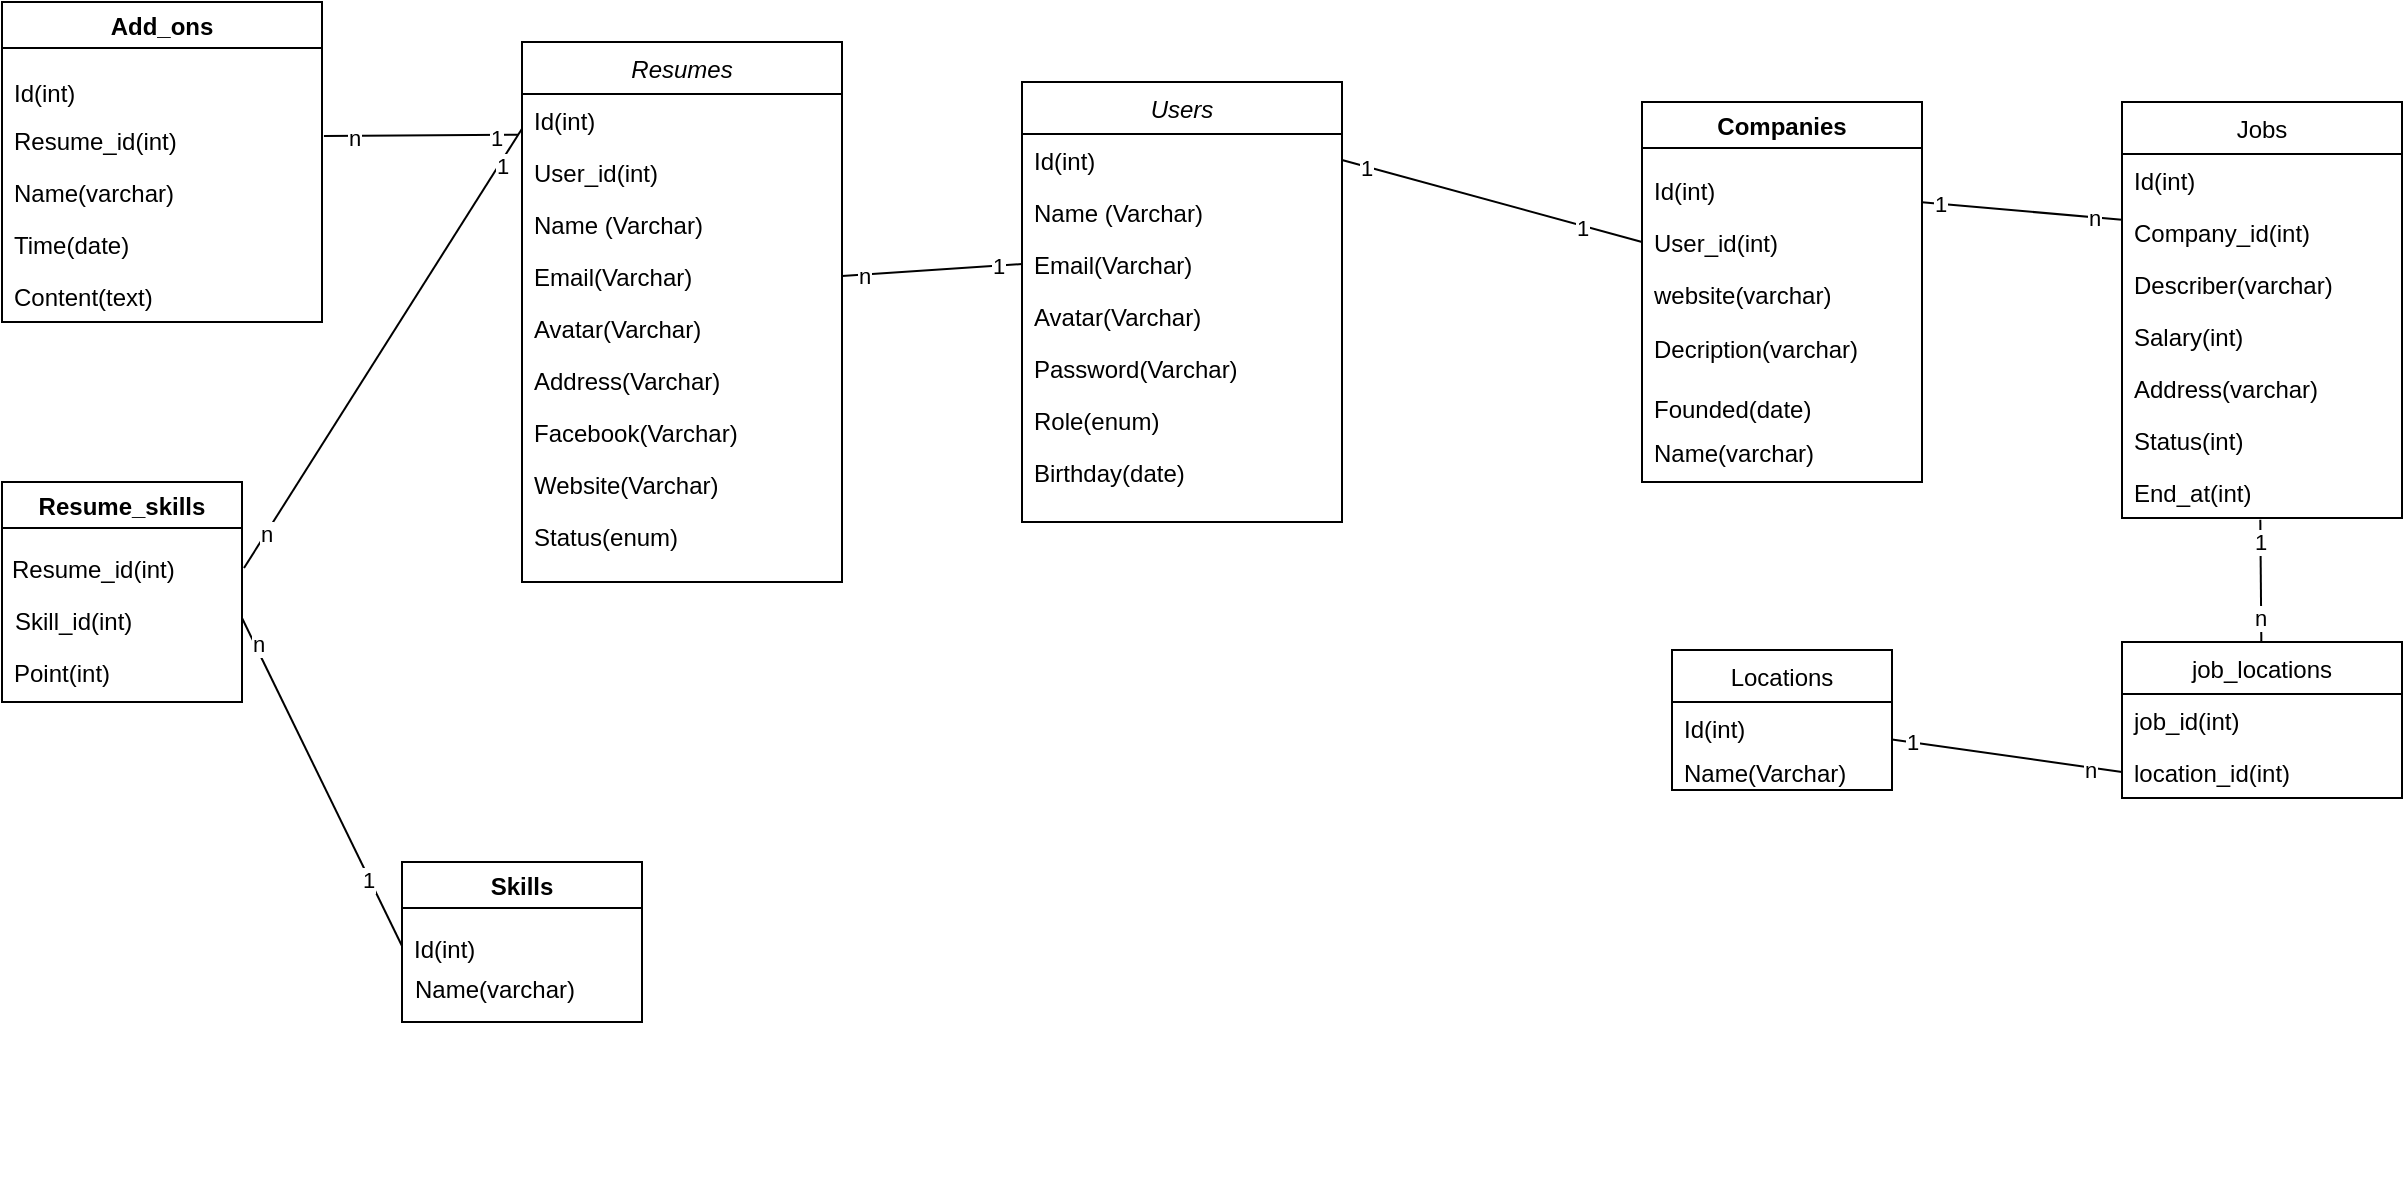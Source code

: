 <mxfile version="14.1.6" type="github">
  <diagram id="C5RBs43oDa-KdzZeNtuy" name="Page-1">
    <mxGraphModel dx="2177" dy="774" grid="1" gridSize="10" guides="1" tooltips="1" connect="1" arrows="1" fold="1" page="1" pageScale="1" pageWidth="827" pageHeight="1169" math="0" shadow="0">
      <root>
        <mxCell id="WIyWlLk6GJQsqaUBKTNV-0" />
        <mxCell id="WIyWlLk6GJQsqaUBKTNV-1" parent="WIyWlLk6GJQsqaUBKTNV-0" />
        <mxCell id="zkfFHV4jXpPFQw0GAbJ--0" value="Users" style="swimlane;fontStyle=2;align=center;verticalAlign=top;childLayout=stackLayout;horizontal=1;startSize=26;horizontalStack=0;resizeParent=1;resizeLast=0;collapsible=1;marginBottom=0;rounded=0;shadow=0;strokeWidth=1;" parent="WIyWlLk6GJQsqaUBKTNV-1" vertex="1">
          <mxGeometry x="60" y="90" width="160" height="220" as="geometry">
            <mxRectangle x="60" y="90" width="160" height="26" as="alternateBounds" />
          </mxGeometry>
        </mxCell>
        <mxCell id="h05c_IolbolMF5R1GUw5-21" value="Id(int)" style="text;align=left;verticalAlign=top;spacingLeft=4;spacingRight=4;overflow=hidden;rotatable=0;points=[[0,0.5],[1,0.5]];portConstraint=eastwest;" vertex="1" parent="zkfFHV4jXpPFQw0GAbJ--0">
          <mxGeometry y="26" width="160" height="26" as="geometry" />
        </mxCell>
        <mxCell id="zkfFHV4jXpPFQw0GAbJ--1" value="Name (Varchar)" style="text;align=left;verticalAlign=top;spacingLeft=4;spacingRight=4;overflow=hidden;rotatable=0;points=[[0,0.5],[1,0.5]];portConstraint=eastwest;" parent="zkfFHV4jXpPFQw0GAbJ--0" vertex="1">
          <mxGeometry y="52" width="160" height="26" as="geometry" />
        </mxCell>
        <mxCell id="zkfFHV4jXpPFQw0GAbJ--3" value="Email(Varchar)" style="text;align=left;verticalAlign=top;spacingLeft=4;spacingRight=4;overflow=hidden;rotatable=0;points=[[0,0.5],[1,0.5]];portConstraint=eastwest;rounded=0;shadow=0;html=0;" parent="zkfFHV4jXpPFQw0GAbJ--0" vertex="1">
          <mxGeometry y="78" width="160" height="26" as="geometry" />
        </mxCell>
        <mxCell id="zkfFHV4jXpPFQw0GAbJ--2" value="Avatar(Varchar)" style="text;align=left;verticalAlign=top;spacingLeft=4;spacingRight=4;overflow=hidden;rotatable=0;points=[[0,0.5],[1,0.5]];portConstraint=eastwest;rounded=0;shadow=0;html=0;" parent="zkfFHV4jXpPFQw0GAbJ--0" vertex="1">
          <mxGeometry y="104" width="160" height="26" as="geometry" />
        </mxCell>
        <mxCell id="zkfFHV4jXpPFQw0GAbJ--5" value="Password(Varchar)" style="text;align=left;verticalAlign=top;spacingLeft=4;spacingRight=4;overflow=hidden;rotatable=0;points=[[0,0.5],[1,0.5]];portConstraint=eastwest;" parent="zkfFHV4jXpPFQw0GAbJ--0" vertex="1">
          <mxGeometry y="130" width="160" height="26" as="geometry" />
        </mxCell>
        <mxCell id="h05c_IolbolMF5R1GUw5-18" value="Role(enum)" style="text;align=left;verticalAlign=top;spacingLeft=4;spacingRight=4;overflow=hidden;rotatable=0;points=[[0,0.5],[1,0.5]];portConstraint=eastwest;" vertex="1" parent="zkfFHV4jXpPFQw0GAbJ--0">
          <mxGeometry y="156" width="160" height="26" as="geometry" />
        </mxCell>
        <mxCell id="h05c_IolbolMF5R1GUw5-40" value="Birthday(date)" style="text;align=left;verticalAlign=top;spacingLeft=4;spacingRight=4;overflow=hidden;rotatable=0;points=[[0,0.5],[1,0.5]];portConstraint=eastwest;" vertex="1" parent="zkfFHV4jXpPFQw0GAbJ--0">
          <mxGeometry y="182" width="160" height="26" as="geometry" />
        </mxCell>
        <mxCell id="h05c_IolbolMF5R1GUw5-0" value="Untitled Layer" parent="WIyWlLk6GJQsqaUBKTNV-0" />
        <mxCell id="h05c_IolbolMF5R1GUw5-35" value="" style="edgeStyle=none;rounded=0;orthogonalLoop=1;jettySize=auto;html=1;endArrow=none;endFill=0;exitX=-0.012;exitY=0.782;exitDx=0;exitDy=0;exitPerimeter=0;entryX=1.006;entryY=0.423;entryDx=0;entryDy=0;entryPerimeter=0;align=left;" edge="1" parent="h05c_IolbolMF5R1GUw5-0" source="h05c_IolbolMF5R1GUw5-22" target="h05c_IolbolMF5R1GUw5-31">
          <mxGeometry relative="1" as="geometry">
            <mxPoint x="-200" y="242" as="sourcePoint" />
          </mxGeometry>
        </mxCell>
        <mxCell id="h05c_IolbolMF5R1GUw5-36" value="n" style="edgeLabel;html=1;align=center;verticalAlign=middle;resizable=0;points=[];" vertex="1" connectable="0" parent="h05c_IolbolMF5R1GUw5-35">
          <mxGeometry x="0.693" y="1" relative="1" as="geometry">
            <mxPoint as="offset" />
          </mxGeometry>
        </mxCell>
        <mxCell id="h05c_IolbolMF5R1GUw5-37" value="1" style="edgeLabel;html=1;align=center;verticalAlign=middle;resizable=0;points=[];" vertex="1" connectable="0" parent="h05c_IolbolMF5R1GUw5-35">
          <mxGeometry x="-0.761" y="1" relative="1" as="geometry">
            <mxPoint as="offset" />
          </mxGeometry>
        </mxCell>
        <mxCell id="h05c_IolbolMF5R1GUw5-9" value="Resumes" style="swimlane;fontStyle=2;align=center;verticalAlign=top;childLayout=stackLayout;horizontal=1;startSize=26;horizontalStack=0;resizeParent=1;resizeLast=0;collapsible=1;marginBottom=0;rounded=0;shadow=0;strokeWidth=1;" vertex="1" parent="h05c_IolbolMF5R1GUw5-0">
          <mxGeometry x="-190" y="70" width="160" height="270" as="geometry">
            <mxRectangle x="60" y="90" width="160" height="26" as="alternateBounds" />
          </mxGeometry>
        </mxCell>
        <mxCell id="h05c_IolbolMF5R1GUw5-22" value="Id(int)" style="text;align=left;verticalAlign=top;spacingLeft=4;spacingRight=4;overflow=hidden;rotatable=0;points=[[0,0.5],[1,0.5]];portConstraint=eastwest;" vertex="1" parent="h05c_IolbolMF5R1GUw5-9">
          <mxGeometry y="26" width="160" height="26" as="geometry" />
        </mxCell>
        <mxCell id="h05c_IolbolMF5R1GUw5-13" value="User_id(int)" style="text;align=left;verticalAlign=top;spacingLeft=4;spacingRight=4;overflow=hidden;rotatable=0;points=[[0,0.5],[1,0.5]];portConstraint=eastwest;" vertex="1" parent="h05c_IolbolMF5R1GUw5-9">
          <mxGeometry y="52" width="160" height="26" as="geometry" />
        </mxCell>
        <mxCell id="h05c_IolbolMF5R1GUw5-10" value="Name (Varchar)" style="text;align=left;verticalAlign=top;spacingLeft=4;spacingRight=4;overflow=hidden;rotatable=0;points=[[0,0.5],[1,0.5]];portConstraint=eastwest;" vertex="1" parent="h05c_IolbolMF5R1GUw5-9">
          <mxGeometry y="78" width="160" height="26" as="geometry" />
        </mxCell>
        <mxCell id="h05c_IolbolMF5R1GUw5-11" value="Email(Varchar)" style="text;align=left;verticalAlign=top;spacingLeft=4;spacingRight=4;overflow=hidden;rotatable=0;points=[[0,0.5],[1,0.5]];portConstraint=eastwest;rounded=0;shadow=0;html=0;" vertex="1" parent="h05c_IolbolMF5R1GUw5-9">
          <mxGeometry y="104" width="160" height="26" as="geometry" />
        </mxCell>
        <mxCell id="h05c_IolbolMF5R1GUw5-12" value="Avatar(Varchar)" style="text;align=left;verticalAlign=top;spacingLeft=4;spacingRight=4;overflow=hidden;rotatable=0;points=[[0,0.5],[1,0.5]];portConstraint=eastwest;rounded=0;shadow=0;html=0;" vertex="1" parent="h05c_IolbolMF5R1GUw5-9">
          <mxGeometry y="130" width="160" height="26" as="geometry" />
        </mxCell>
        <mxCell id="h05c_IolbolMF5R1GUw5-23" value="Address(Varchar)" style="text;align=left;verticalAlign=top;spacingLeft=4;spacingRight=4;overflow=hidden;rotatable=0;points=[[0,0.5],[1,0.5]];portConstraint=eastwest;rounded=0;shadow=0;html=0;" vertex="1" parent="h05c_IolbolMF5R1GUw5-9">
          <mxGeometry y="156" width="160" height="26" as="geometry" />
        </mxCell>
        <mxCell id="h05c_IolbolMF5R1GUw5-24" value="Facebook(Varchar)" style="text;align=left;verticalAlign=top;spacingLeft=4;spacingRight=4;overflow=hidden;rotatable=0;points=[[0,0.5],[1,0.5]];portConstraint=eastwest;rounded=0;shadow=0;html=0;" vertex="1" parent="h05c_IolbolMF5R1GUw5-9">
          <mxGeometry y="182" width="160" height="26" as="geometry" />
        </mxCell>
        <mxCell id="h05c_IolbolMF5R1GUw5-25" value="Website(Varchar)" style="text;align=left;verticalAlign=top;spacingLeft=4;spacingRight=4;overflow=hidden;rotatable=0;points=[[0,0.5],[1,0.5]];portConstraint=eastwest;rounded=0;shadow=0;html=0;" vertex="1" parent="h05c_IolbolMF5R1GUw5-9">
          <mxGeometry y="208" width="160" height="26" as="geometry" />
        </mxCell>
        <mxCell id="h05c_IolbolMF5R1GUw5-26" value="Status(enum)" style="text;align=left;verticalAlign=top;spacingLeft=4;spacingRight=4;overflow=hidden;rotatable=0;points=[[0,0.5],[1,0.5]];portConstraint=eastwest;rounded=0;shadow=0;html=0;" vertex="1" parent="h05c_IolbolMF5R1GUw5-9">
          <mxGeometry y="234" width="160" height="26" as="geometry" />
        </mxCell>
        <mxCell id="h05c_IolbolMF5R1GUw5-14" style="rounded=0;orthogonalLoop=1;jettySize=auto;html=1;exitX=1;exitY=0.5;exitDx=0;exitDy=0;entryX=0;entryY=0.5;entryDx=0;entryDy=0;endArrow=none;endFill=0;" edge="1" parent="h05c_IolbolMF5R1GUw5-0" source="h05c_IolbolMF5R1GUw5-11" target="zkfFHV4jXpPFQw0GAbJ--3">
          <mxGeometry relative="1" as="geometry" />
        </mxCell>
        <mxCell id="h05c_IolbolMF5R1GUw5-38" value="n" style="edgeLabel;html=1;align=center;verticalAlign=middle;resizable=0;points=[];" vertex="1" connectable="0" parent="h05c_IolbolMF5R1GUw5-14">
          <mxGeometry x="-0.756" relative="1" as="geometry">
            <mxPoint as="offset" />
          </mxGeometry>
        </mxCell>
        <mxCell id="h05c_IolbolMF5R1GUw5-39" value="1" style="edgeLabel;html=1;align=center;verticalAlign=middle;resizable=0;points=[];" vertex="1" connectable="0" parent="h05c_IolbolMF5R1GUw5-14">
          <mxGeometry x="0.726" relative="1" as="geometry">
            <mxPoint as="offset" />
          </mxGeometry>
        </mxCell>
        <mxCell id="h05c_IolbolMF5R1GUw5-28" value="Add_ons" style="swimlane;" vertex="1" parent="h05c_IolbolMF5R1GUw5-0">
          <mxGeometry x="-450" y="50" width="160" height="160" as="geometry" />
        </mxCell>
        <mxCell id="h05c_IolbolMF5R1GUw5-30" value="Id(int)" style="text;align=left;verticalAlign=top;spacingLeft=4;spacingRight=4;overflow=hidden;rotatable=0;points=[[0,0.5],[1,0.5]];portConstraint=eastwest;rounded=0;shadow=0;html=0;" vertex="1" parent="h05c_IolbolMF5R1GUw5-28">
          <mxGeometry y="32" width="160" height="26" as="geometry" />
        </mxCell>
        <mxCell id="h05c_IolbolMF5R1GUw5-31" value="Resume_id(int)" style="text;align=left;verticalAlign=top;spacingLeft=4;spacingRight=4;overflow=hidden;rotatable=0;points=[[0,0.5],[1,0.5]];portConstraint=eastwest;rounded=0;shadow=0;html=0;" vertex="1" parent="h05c_IolbolMF5R1GUw5-28">
          <mxGeometry y="56" width="160" height="26" as="geometry" />
        </mxCell>
        <mxCell id="h05c_IolbolMF5R1GUw5-32" value="Name(varchar)" style="text;align=left;verticalAlign=top;spacingLeft=4;spacingRight=4;overflow=hidden;rotatable=0;points=[[0,0.5],[1,0.5]];portConstraint=eastwest;rounded=0;shadow=0;html=0;" vertex="1" parent="h05c_IolbolMF5R1GUw5-28">
          <mxGeometry y="82" width="160" height="26" as="geometry" />
        </mxCell>
        <mxCell id="h05c_IolbolMF5R1GUw5-33" value="Time(date)" style="text;align=left;verticalAlign=top;spacingLeft=4;spacingRight=4;overflow=hidden;rotatable=0;points=[[0,0.5],[1,0.5]];portConstraint=eastwest;rounded=0;shadow=0;html=0;" vertex="1" parent="h05c_IolbolMF5R1GUw5-28">
          <mxGeometry y="108" width="160" height="26" as="geometry" />
        </mxCell>
        <mxCell id="h05c_IolbolMF5R1GUw5-34" value="Content(text)" style="text;align=left;verticalAlign=top;spacingLeft=4;spacingRight=4;overflow=hidden;rotatable=0;points=[[0,0.5],[1,0.5]];portConstraint=eastwest;rounded=0;shadow=0;html=0;" vertex="1" parent="h05c_IolbolMF5R1GUw5-28">
          <mxGeometry y="134" width="160" height="26" as="geometry" />
        </mxCell>
        <mxCell id="h05c_IolbolMF5R1GUw5-42" value="Skills" style="swimlane;" vertex="1" parent="h05c_IolbolMF5R1GUw5-0">
          <mxGeometry x="-250" y="480" width="120" height="80" as="geometry" />
        </mxCell>
        <mxCell id="h05c_IolbolMF5R1GUw5-50" value="Id(int)" style="text;align=left;verticalAlign=top;spacingLeft=4;spacingRight=4;overflow=hidden;rotatable=0;points=[[0,0.5],[1,0.5]];portConstraint=eastwest;rounded=0;shadow=0;html=0;" vertex="1" parent="h05c_IolbolMF5R1GUw5-42">
          <mxGeometry y="30" width="119.5" height="24" as="geometry" />
        </mxCell>
        <mxCell id="h05c_IolbolMF5R1GUw5-52" value="Name(varchar)" style="text;align=left;verticalAlign=top;spacingLeft=4;spacingRight=4;overflow=hidden;rotatable=0;points=[[0,0.5],[1,0.5]];portConstraint=eastwest;rounded=0;shadow=0;html=0;" vertex="1" parent="h05c_IolbolMF5R1GUw5-42">
          <mxGeometry x="0.5" y="50" width="119.5" height="24" as="geometry" />
        </mxCell>
        <mxCell id="h05c_IolbolMF5R1GUw5-43" value="Resume_skills" style="swimlane;" vertex="1" parent="h05c_IolbolMF5R1GUw5-0">
          <mxGeometry x="-450" y="290" width="120" height="110" as="geometry" />
        </mxCell>
        <mxCell id="h05c_IolbolMF5R1GUw5-44" value="Resume_id(int)" style="text;align=left;verticalAlign=top;spacingLeft=4;spacingRight=4;overflow=hidden;rotatable=0;points=[[0,0.5],[1,0.5]];portConstraint=eastwest;rounded=0;shadow=0;html=0;" vertex="1" parent="h05c_IolbolMF5R1GUw5-43">
          <mxGeometry x="-1" y="30" width="122" height="26" as="geometry" />
        </mxCell>
        <mxCell id="h05c_IolbolMF5R1GUw5-45" value="Skill_id(int)" style="text;align=left;verticalAlign=top;spacingLeft=4;spacingRight=4;overflow=hidden;rotatable=0;points=[[0,0.5],[1,0.5]];portConstraint=eastwest;rounded=0;shadow=0;html=0;" vertex="1" parent="h05c_IolbolMF5R1GUw5-43">
          <mxGeometry x="0.5" y="56" width="119.5" height="24" as="geometry" />
        </mxCell>
        <mxCell id="h05c_IolbolMF5R1GUw5-46" value="Point(int)" style="text;align=left;verticalAlign=top;spacingLeft=4;spacingRight=4;overflow=hidden;rotatable=0;points=[[0,0.5],[1,0.5]];portConstraint=eastwest;rounded=0;shadow=0;html=0;" vertex="1" parent="h05c_IolbolMF5R1GUw5-43">
          <mxGeometry y="82" width="122" height="26" as="geometry" />
        </mxCell>
        <mxCell id="h05c_IolbolMF5R1GUw5-47" style="edgeStyle=none;rounded=0;orthogonalLoop=1;jettySize=auto;html=1;endArrow=none;endFill=0;entryX=1;entryY=0.5;entryDx=0;entryDy=0;exitX=0;exitY=0.667;exitDx=0;exitDy=0;exitPerimeter=0;" edge="1" parent="h05c_IolbolMF5R1GUw5-0" source="h05c_IolbolMF5R1GUw5-22" target="h05c_IolbolMF5R1GUw5-44">
          <mxGeometry relative="1" as="geometry" />
        </mxCell>
        <mxCell id="h05c_IolbolMF5R1GUw5-48" value="1" style="edgeLabel;html=1;align=center;verticalAlign=middle;resizable=0;points=[];" vertex="1" connectable="0" parent="h05c_IolbolMF5R1GUw5-47">
          <mxGeometry x="-0.834" y="1" relative="1" as="geometry">
            <mxPoint as="offset" />
          </mxGeometry>
        </mxCell>
        <mxCell id="h05c_IolbolMF5R1GUw5-49" value="n" style="edgeLabel;html=1;align=center;verticalAlign=middle;resizable=0;points=[];" vertex="1" connectable="0" parent="h05c_IolbolMF5R1GUw5-47">
          <mxGeometry x="0.839" relative="1" as="geometry">
            <mxPoint as="offset" />
          </mxGeometry>
        </mxCell>
        <mxCell id="h05c_IolbolMF5R1GUw5-51" style="edgeStyle=none;rounded=0;orthogonalLoop=1;jettySize=auto;html=1;endArrow=none;endFill=0;entryX=1;entryY=0.5;entryDx=0;entryDy=0;exitX=0;exitY=0.5;exitDx=0;exitDy=0;" edge="1" parent="h05c_IolbolMF5R1GUw5-0" source="h05c_IolbolMF5R1GUw5-50" target="h05c_IolbolMF5R1GUw5-45">
          <mxGeometry relative="1" as="geometry" />
        </mxCell>
        <mxCell id="h05c_IolbolMF5R1GUw5-53" value="n" style="edgeLabel;html=1;align=center;verticalAlign=middle;resizable=0;points=[];" vertex="1" connectable="0" parent="h05c_IolbolMF5R1GUw5-51">
          <mxGeometry x="0.835" y="-1" relative="1" as="geometry">
            <mxPoint as="offset" />
          </mxGeometry>
        </mxCell>
        <mxCell id="h05c_IolbolMF5R1GUw5-54" value="1" style="edgeLabel;html=1;align=center;verticalAlign=middle;resizable=0;points=[];" vertex="1" connectable="0" parent="h05c_IolbolMF5R1GUw5-51">
          <mxGeometry x="-0.587" y="1" relative="1" as="geometry">
            <mxPoint as="offset" />
          </mxGeometry>
        </mxCell>
        <mxCell id="h05c_IolbolMF5R1GUw5-64" value="Companies" style="swimlane;" vertex="1" parent="h05c_IolbolMF5R1GUw5-0">
          <mxGeometry x="370" y="100" width="140" height="190" as="geometry" />
        </mxCell>
        <mxCell id="h05c_IolbolMF5R1GUw5-57" value="Id(int)" style="text;strokeColor=none;fillColor=none;align=left;verticalAlign=top;spacingLeft=4;spacingRight=4;overflow=hidden;rotatable=0;points=[[0,0.5],[1,0.5]];portConstraint=eastwest;" vertex="1" parent="h05c_IolbolMF5R1GUw5-64">
          <mxGeometry y="31" width="140" height="26" as="geometry" />
        </mxCell>
        <mxCell id="h05c_IolbolMF5R1GUw5-58" value="User_id(int)" style="text;strokeColor=none;fillColor=none;align=left;verticalAlign=top;spacingLeft=4;spacingRight=4;overflow=hidden;rotatable=0;points=[[0,0.5],[1,0.5]];portConstraint=eastwest;" vertex="1" parent="h05c_IolbolMF5R1GUw5-64">
          <mxGeometry y="57" width="140" height="26" as="geometry" />
        </mxCell>
        <mxCell id="h05c_IolbolMF5R1GUw5-59" value="website(varchar)" style="text;strokeColor=none;fillColor=none;align=left;verticalAlign=top;spacingLeft=4;spacingRight=4;overflow=hidden;rotatable=0;points=[[0,0.5],[1,0.5]];portConstraint=eastwest;" vertex="1" parent="h05c_IolbolMF5R1GUw5-64">
          <mxGeometry y="83" width="140" height="22" as="geometry" />
        </mxCell>
        <mxCell id="h05c_IolbolMF5R1GUw5-80" value="Decription(varchar)" style="text;strokeColor=none;fillColor=none;align=left;verticalAlign=top;spacingLeft=4;spacingRight=4;overflow=hidden;rotatable=0;points=[[0,0.5],[1,0.5]];portConstraint=eastwest;" vertex="1" parent="h05c_IolbolMF5R1GUw5-64">
          <mxGeometry y="110" width="140" height="22" as="geometry" />
        </mxCell>
        <mxCell id="h05c_IolbolMF5R1GUw5-81" value="Founded(date)" style="text;strokeColor=none;fillColor=none;align=left;verticalAlign=top;spacingLeft=4;spacingRight=4;overflow=hidden;rotatable=0;points=[[0,0.5],[1,0.5]];portConstraint=eastwest;" vertex="1" parent="h05c_IolbolMF5R1GUw5-64">
          <mxGeometry y="140" width="140" height="22" as="geometry" />
        </mxCell>
        <mxCell id="h05c_IolbolMF5R1GUw5-82" value="Name(varchar)" style="text;strokeColor=none;fillColor=none;align=left;verticalAlign=top;spacingLeft=4;spacingRight=4;overflow=hidden;rotatable=0;points=[[0,0.5],[1,0.5]];portConstraint=eastwest;" vertex="1" parent="h05c_IolbolMF5R1GUw5-64">
          <mxGeometry y="162" width="140" height="22" as="geometry" />
        </mxCell>
        <mxCell id="h05c_IolbolMF5R1GUw5-67" style="edgeStyle=none;rounded=0;orthogonalLoop=1;jettySize=auto;html=1;entryX=1;entryY=0.5;entryDx=0;entryDy=0;endArrow=none;endFill=0;" edge="1" parent="h05c_IolbolMF5R1GUw5-0">
          <mxGeometry relative="1" as="geometry">
            <mxPoint x="-120" y="640" as="sourcePoint" />
            <mxPoint x="-120" y="640" as="targetPoint" />
          </mxGeometry>
        </mxCell>
        <mxCell id="h05c_IolbolMF5R1GUw5-70" value="Locations" style="swimlane;fontStyle=0;childLayout=stackLayout;horizontal=1;startSize=26;fillColor=none;horizontalStack=0;resizeParent=1;resizeParentMax=0;resizeLast=0;collapsible=1;marginBottom=0;" vertex="1" parent="h05c_IolbolMF5R1GUw5-0">
          <mxGeometry x="385" y="374" width="110" height="70" as="geometry" />
        </mxCell>
        <mxCell id="h05c_IolbolMF5R1GUw5-68" value="Id(int)" style="text;strokeColor=none;fillColor=none;align=left;verticalAlign=top;spacingLeft=4;spacingRight=4;overflow=hidden;rotatable=0;points=[[0,0.5],[1,0.5]];portConstraint=eastwest;" vertex="1" parent="h05c_IolbolMF5R1GUw5-70">
          <mxGeometry y="26" width="110" height="22" as="geometry" />
        </mxCell>
        <mxCell id="h05c_IolbolMF5R1GUw5-66" value="Name(Varchar)" style="text;strokeColor=none;fillColor=none;align=left;verticalAlign=top;spacingLeft=4;spacingRight=4;overflow=hidden;rotatable=0;points=[[0,0.5],[1,0.5]];portConstraint=eastwest;" vertex="1" parent="h05c_IolbolMF5R1GUw5-70">
          <mxGeometry y="48" width="110" height="22" as="geometry" />
        </mxCell>
        <mxCell id="h05c_IolbolMF5R1GUw5-77" style="edgeStyle=none;rounded=0;orthogonalLoop=1;jettySize=auto;html=1;exitX=0;exitY=0.5;exitDx=0;exitDy=0;entryX=1;entryY=0.5;entryDx=0;entryDy=0;endArrow=none;endFill=0;" edge="1" parent="h05c_IolbolMF5R1GUw5-0" source="h05c_IolbolMF5R1GUw5-58" target="h05c_IolbolMF5R1GUw5-21">
          <mxGeometry relative="1" as="geometry" />
        </mxCell>
        <mxCell id="h05c_IolbolMF5R1GUw5-78" value="1" style="edgeLabel;html=1;align=center;verticalAlign=middle;resizable=0;points=[];" vertex="1" connectable="0" parent="h05c_IolbolMF5R1GUw5-77">
          <mxGeometry x="0.837" relative="1" as="geometry">
            <mxPoint as="offset" />
          </mxGeometry>
        </mxCell>
        <mxCell id="h05c_IolbolMF5R1GUw5-79" value="1" style="edgeLabel;html=1;align=center;verticalAlign=middle;resizable=0;points=[];" vertex="1" connectable="0" parent="h05c_IolbolMF5R1GUw5-77">
          <mxGeometry x="-0.593" y="1" relative="1" as="geometry">
            <mxPoint as="offset" />
          </mxGeometry>
        </mxCell>
        <mxCell id="h05c_IolbolMF5R1GUw5-83" value="Jobs" style="swimlane;fontStyle=0;childLayout=stackLayout;horizontal=1;startSize=26;fillColor=none;horizontalStack=0;resizeParent=1;resizeParentMax=0;resizeLast=0;collapsible=1;marginBottom=0;" vertex="1" parent="h05c_IolbolMF5R1GUw5-0">
          <mxGeometry x="610" y="100" width="140" height="208" as="geometry" />
        </mxCell>
        <mxCell id="h05c_IolbolMF5R1GUw5-84" value="Id(int)" style="text;strokeColor=none;fillColor=none;align=left;verticalAlign=top;spacingLeft=4;spacingRight=4;overflow=hidden;rotatable=0;points=[[0,0.5],[1,0.5]];portConstraint=eastwest;" vertex="1" parent="h05c_IolbolMF5R1GUw5-83">
          <mxGeometry y="26" width="140" height="26" as="geometry" />
        </mxCell>
        <mxCell id="h05c_IolbolMF5R1GUw5-85" value="Company_id(int)" style="text;strokeColor=none;fillColor=none;align=left;verticalAlign=top;spacingLeft=4;spacingRight=4;overflow=hidden;rotatable=0;points=[[0,0.5],[1,0.5]];portConstraint=eastwest;" vertex="1" parent="h05c_IolbolMF5R1GUw5-83">
          <mxGeometry y="52" width="140" height="26" as="geometry" />
        </mxCell>
        <mxCell id="h05c_IolbolMF5R1GUw5-86" value="Describer(varchar)" style="text;strokeColor=none;fillColor=none;align=left;verticalAlign=top;spacingLeft=4;spacingRight=4;overflow=hidden;rotatable=0;points=[[0,0.5],[1,0.5]];portConstraint=eastwest;" vertex="1" parent="h05c_IolbolMF5R1GUw5-83">
          <mxGeometry y="78" width="140" height="26" as="geometry" />
        </mxCell>
        <mxCell id="h05c_IolbolMF5R1GUw5-87" value="Salary(int)" style="text;strokeColor=none;fillColor=none;align=left;verticalAlign=top;spacingLeft=4;spacingRight=4;overflow=hidden;rotatable=0;points=[[0,0.5],[1,0.5]];portConstraint=eastwest;" vertex="1" parent="h05c_IolbolMF5R1GUw5-83">
          <mxGeometry y="104" width="140" height="26" as="geometry" />
        </mxCell>
        <mxCell id="h05c_IolbolMF5R1GUw5-88" value="Address(varchar)" style="text;strokeColor=none;fillColor=none;align=left;verticalAlign=top;spacingLeft=4;spacingRight=4;overflow=hidden;rotatable=0;points=[[0,0.5],[1,0.5]];portConstraint=eastwest;" vertex="1" parent="h05c_IolbolMF5R1GUw5-83">
          <mxGeometry y="130" width="140" height="26" as="geometry" />
        </mxCell>
        <mxCell id="h05c_IolbolMF5R1GUw5-89" value="Status(int)" style="text;strokeColor=none;fillColor=none;align=left;verticalAlign=top;spacingLeft=4;spacingRight=4;overflow=hidden;rotatable=0;points=[[0,0.5],[1,0.5]];portConstraint=eastwest;" vertex="1" parent="h05c_IolbolMF5R1GUw5-83">
          <mxGeometry y="156" width="140" height="26" as="geometry" />
        </mxCell>
        <mxCell id="h05c_IolbolMF5R1GUw5-90" value="End_at(int)" style="text;strokeColor=none;fillColor=none;align=left;verticalAlign=top;spacingLeft=4;spacingRight=4;overflow=hidden;rotatable=0;points=[[0,0.5],[1,0.5]];portConstraint=eastwest;" vertex="1" parent="h05c_IolbolMF5R1GUw5-83">
          <mxGeometry y="182" width="140" height="26" as="geometry" />
        </mxCell>
        <mxCell id="h05c_IolbolMF5R1GUw5-91" style="edgeStyle=none;rounded=0;orthogonalLoop=1;jettySize=auto;html=1;endArrow=none;endFill=0;" edge="1" parent="h05c_IolbolMF5R1GUw5-0" source="h05c_IolbolMF5R1GUw5-57" target="h05c_IolbolMF5R1GUw5-85">
          <mxGeometry relative="1" as="geometry" />
        </mxCell>
        <mxCell id="h05c_IolbolMF5R1GUw5-92" value="1" style="edgeLabel;html=1;align=center;verticalAlign=middle;resizable=0;points=[];" vertex="1" connectable="0" parent="h05c_IolbolMF5R1GUw5-91">
          <mxGeometry x="-0.818" relative="1" as="geometry">
            <mxPoint as="offset" />
          </mxGeometry>
        </mxCell>
        <mxCell id="h05c_IolbolMF5R1GUw5-93" value="n" style="edgeLabel;html=1;align=center;verticalAlign=middle;resizable=0;points=[];" vertex="1" connectable="0" parent="h05c_IolbolMF5R1GUw5-91">
          <mxGeometry x="0.726" relative="1" as="geometry">
            <mxPoint as="offset" />
          </mxGeometry>
        </mxCell>
        <mxCell id="h05c_IolbolMF5R1GUw5-105" style="edgeStyle=none;rounded=0;orthogonalLoop=1;jettySize=auto;html=1;entryX=0.494;entryY=1.033;entryDx=0;entryDy=0;entryPerimeter=0;endArrow=none;endFill=0;" edge="1" parent="h05c_IolbolMF5R1GUw5-0" source="h05c_IolbolMF5R1GUw5-101" target="h05c_IolbolMF5R1GUw5-90">
          <mxGeometry relative="1" as="geometry" />
        </mxCell>
        <mxCell id="h05c_IolbolMF5R1GUw5-106" value="1" style="edgeLabel;html=1;align=center;verticalAlign=middle;resizable=0;points=[];" vertex="1" connectable="0" parent="h05c_IolbolMF5R1GUw5-105">
          <mxGeometry x="0.645" relative="1" as="geometry">
            <mxPoint as="offset" />
          </mxGeometry>
        </mxCell>
        <mxCell id="h05c_IolbolMF5R1GUw5-107" value="n" style="edgeLabel;html=1;align=center;verticalAlign=middle;resizable=0;points=[];" vertex="1" connectable="0" parent="h05c_IolbolMF5R1GUw5-105">
          <mxGeometry x="-0.607" y="1" relative="1" as="geometry">
            <mxPoint as="offset" />
          </mxGeometry>
        </mxCell>
        <mxCell id="h05c_IolbolMF5R1GUw5-101" value="job_locations" style="swimlane;fontStyle=0;childLayout=stackLayout;horizontal=1;startSize=26;fillColor=none;horizontalStack=0;resizeParent=1;resizeParentMax=0;resizeLast=0;collapsible=1;marginBottom=0;" vertex="1" parent="h05c_IolbolMF5R1GUw5-0">
          <mxGeometry x="610" y="370" width="140" height="78" as="geometry" />
        </mxCell>
        <mxCell id="h05c_IolbolMF5R1GUw5-102" value="job_id(int)" style="text;strokeColor=none;fillColor=none;align=left;verticalAlign=top;spacingLeft=4;spacingRight=4;overflow=hidden;rotatable=0;points=[[0,0.5],[1,0.5]];portConstraint=eastwest;" vertex="1" parent="h05c_IolbolMF5R1GUw5-101">
          <mxGeometry y="26" width="140" height="26" as="geometry" />
        </mxCell>
        <mxCell id="h05c_IolbolMF5R1GUw5-103" value="location_id(int)" style="text;strokeColor=none;fillColor=none;align=left;verticalAlign=top;spacingLeft=4;spacingRight=4;overflow=hidden;rotatable=0;points=[[0,0.5],[1,0.5]];portConstraint=eastwest;" vertex="1" parent="h05c_IolbolMF5R1GUw5-101">
          <mxGeometry y="52" width="140" height="26" as="geometry" />
        </mxCell>
        <mxCell id="h05c_IolbolMF5R1GUw5-108" style="edgeStyle=none;rounded=0;orthogonalLoop=1;jettySize=auto;html=1;entryX=0;entryY=0.5;entryDx=0;entryDy=0;endArrow=none;endFill=0;" edge="1" parent="h05c_IolbolMF5R1GUw5-0" source="h05c_IolbolMF5R1GUw5-68" target="h05c_IolbolMF5R1GUw5-103">
          <mxGeometry relative="1" as="geometry" />
        </mxCell>
        <mxCell id="h05c_IolbolMF5R1GUw5-109" value="1" style="edgeLabel;html=1;align=center;verticalAlign=middle;resizable=0;points=[];" vertex="1" connectable="0" parent="h05c_IolbolMF5R1GUw5-108">
          <mxGeometry x="-0.828" relative="1" as="geometry">
            <mxPoint as="offset" />
          </mxGeometry>
        </mxCell>
        <mxCell id="h05c_IolbolMF5R1GUw5-110" value="n" style="edgeLabel;html=1;align=center;verticalAlign=middle;resizable=0;points=[];" vertex="1" connectable="0" parent="h05c_IolbolMF5R1GUw5-108">
          <mxGeometry x="0.714" y="-1" relative="1" as="geometry">
            <mxPoint as="offset" />
          </mxGeometry>
        </mxCell>
      </root>
    </mxGraphModel>
  </diagram>
</mxfile>
